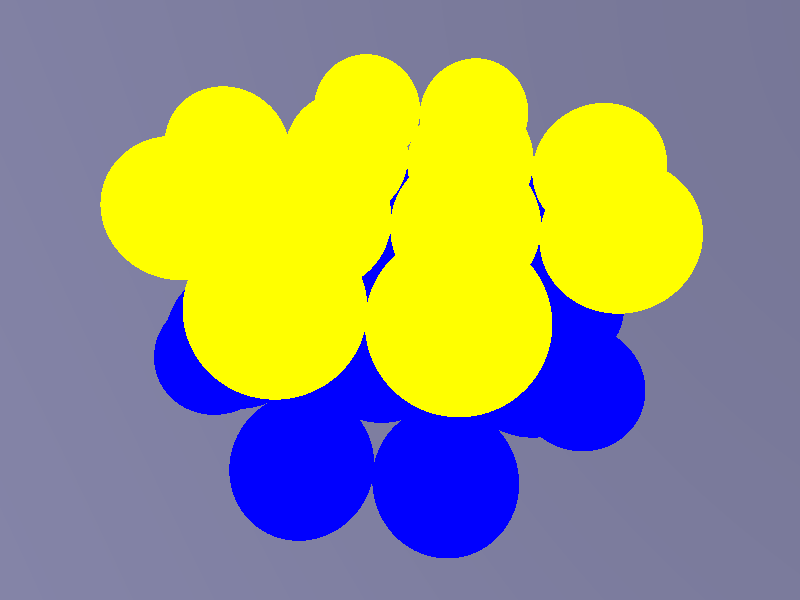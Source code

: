 #version 3.5;

#include "colors.inc"
#include "textures.inc"

global_settings {
  assumed_gamma 1.0
  max_trace_level 50
}

// ----------------------------------------


sky_sphere {
  pigment {
    gradient y
    color_map {
      [ (1-cos(radians(-30)))/2 color CornflowerBlue ]
      [ (1-cos(radians(160)))/2 color MidnightBlue ]
    }
    scale 2
    translate -1
  }
}



// first, the camera position
camera {
  //  orthographic
  location <-2.5,-2.5,5>
  sky <0,0,1>
  look_at <2,1,0.5>
}

// now, some light
light_source {
  <-20,-20,20>
  color rgb <1,1,1>
}

light_source {
  <0,0,20>
  color rgb <1,1,1>
}

// the spheres
#declare lightblue_sphere =
sphere {
  <0, 0, 0>, 0.70710678
  pigment {
    color rgbt<0,0,1,0.9>
  }
}

#declare blue_sphere =
sphere {
  <0, 0, 0>, 0.70710678
  pigment {
    color rgbt<0,0,1,0>
  }
}

#declare yellow_sphere =
  sphere {
    <0, 0, 0>, 0.70710678
    pigment {
      color rgbt<1,1,0,0>
    }
  }


object { blue_sphere translate<0,0,0> }
object { blue_sphere translate<0,2,0> }
object { blue_sphere translate<1,-1,0> }
object { blue_sphere translate<1,1,0> }
object { blue_sphere translate<1,3,0> }
object { blue_sphere translate<2,0,0> }
object { blue_sphere translate<2,2,0> }
object { blue_sphere translate<3,-1,0> }
object { blue_sphere translate<3,1,0> }
object { blue_sphere translate<3,3,0> }
object { blue_sphere translate<4,0,0> }
object { blue_sphere translate<4,2,0> }

object { blue_sphere translate<0,1,1> }
object { blue_sphere translate<1,0,1> }
object { blue_sphere translate<1,2,1> }
object { blue_sphere translate<2,-1,1> }
object { blue_sphere translate<2,1,1> }
object { blue_sphere translate<2,3,1> }
object { blue_sphere translate<3,0,1> }
object { blue_sphere translate<3,2,1> }
object { blue_sphere translate<4,1,1> }

object { yellow_sphere translate<0,0,2> }
object { yellow_sphere translate<0,2,2> }
object { yellow_sphere translate<1,-1,2> }
object { yellow_sphere translate<1,1,2> }
object { yellow_sphere translate<1,3,2> }
object { yellow_sphere translate<2,0,2> }
object { yellow_sphere translate<2,2,2> }
object { yellow_sphere translate<3,-1,2> }
object { yellow_sphere translate<3,1,2> }
object { yellow_sphere translate<3,3,2> }
object { yellow_sphere translate<4,0,2> }
object { yellow_sphere translate<4,2,2> }
